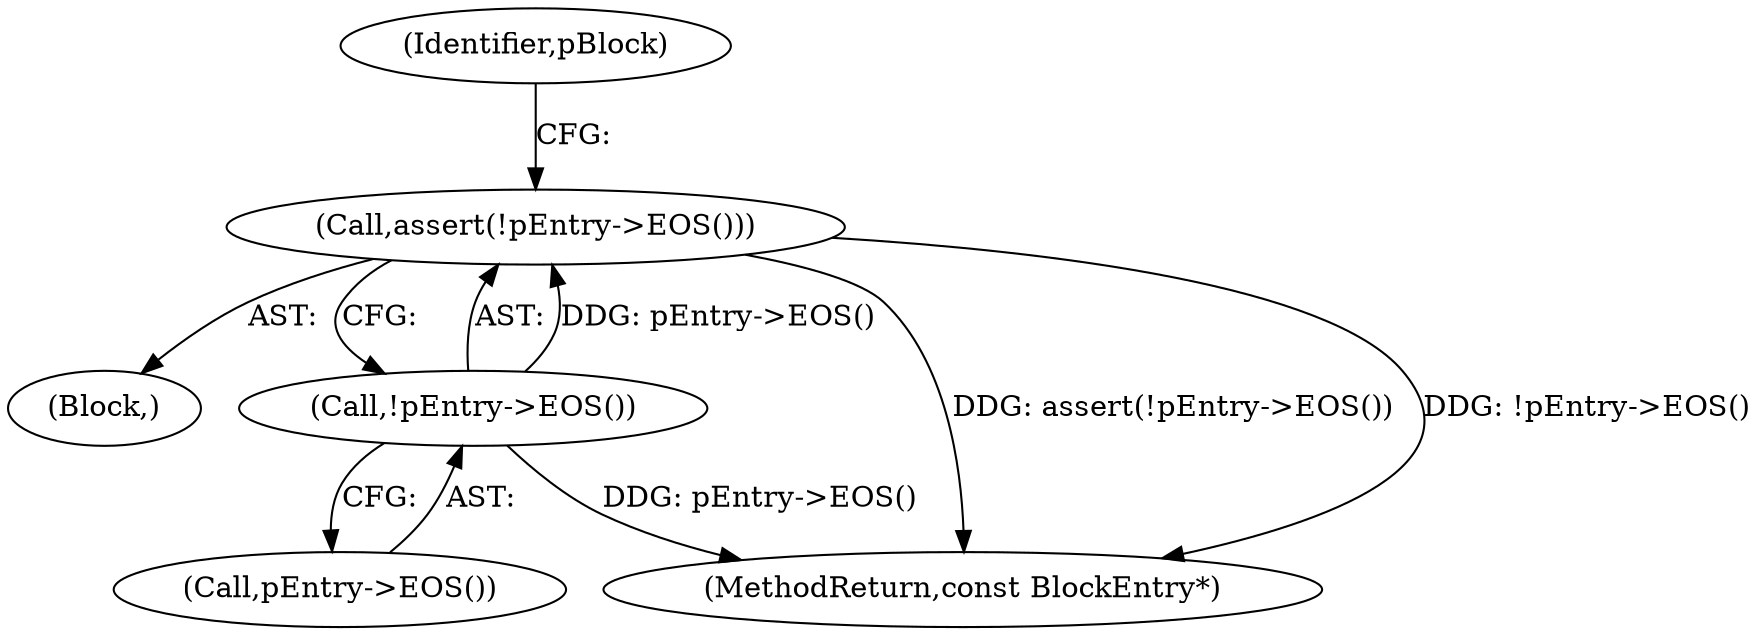 digraph "0_Android_04839626ed859623901ebd3a5fd483982186b59d_77@API" {
"1000157" [label="(Call,assert(!pEntry->EOS()))"];
"1000158" [label="(Call,!pEntry->EOS())"];
"1000157" [label="(Call,assert(!pEntry->EOS()))"];
"1000159" [label="(Call,pEntry->EOS())"];
"1000161" [label="(Identifier,pBlock)"];
"1000149" [label="(Block,)"];
"1000211" [label="(MethodReturn,const BlockEntry*)"];
"1000158" [label="(Call,!pEntry->EOS())"];
"1000157" -> "1000149"  [label="AST: "];
"1000157" -> "1000158"  [label="CFG: "];
"1000158" -> "1000157"  [label="AST: "];
"1000161" -> "1000157"  [label="CFG: "];
"1000157" -> "1000211"  [label="DDG: assert(!pEntry->EOS())"];
"1000157" -> "1000211"  [label="DDG: !pEntry->EOS()"];
"1000158" -> "1000157"  [label="DDG: pEntry->EOS()"];
"1000158" -> "1000159"  [label="CFG: "];
"1000159" -> "1000158"  [label="AST: "];
"1000158" -> "1000211"  [label="DDG: pEntry->EOS()"];
}
